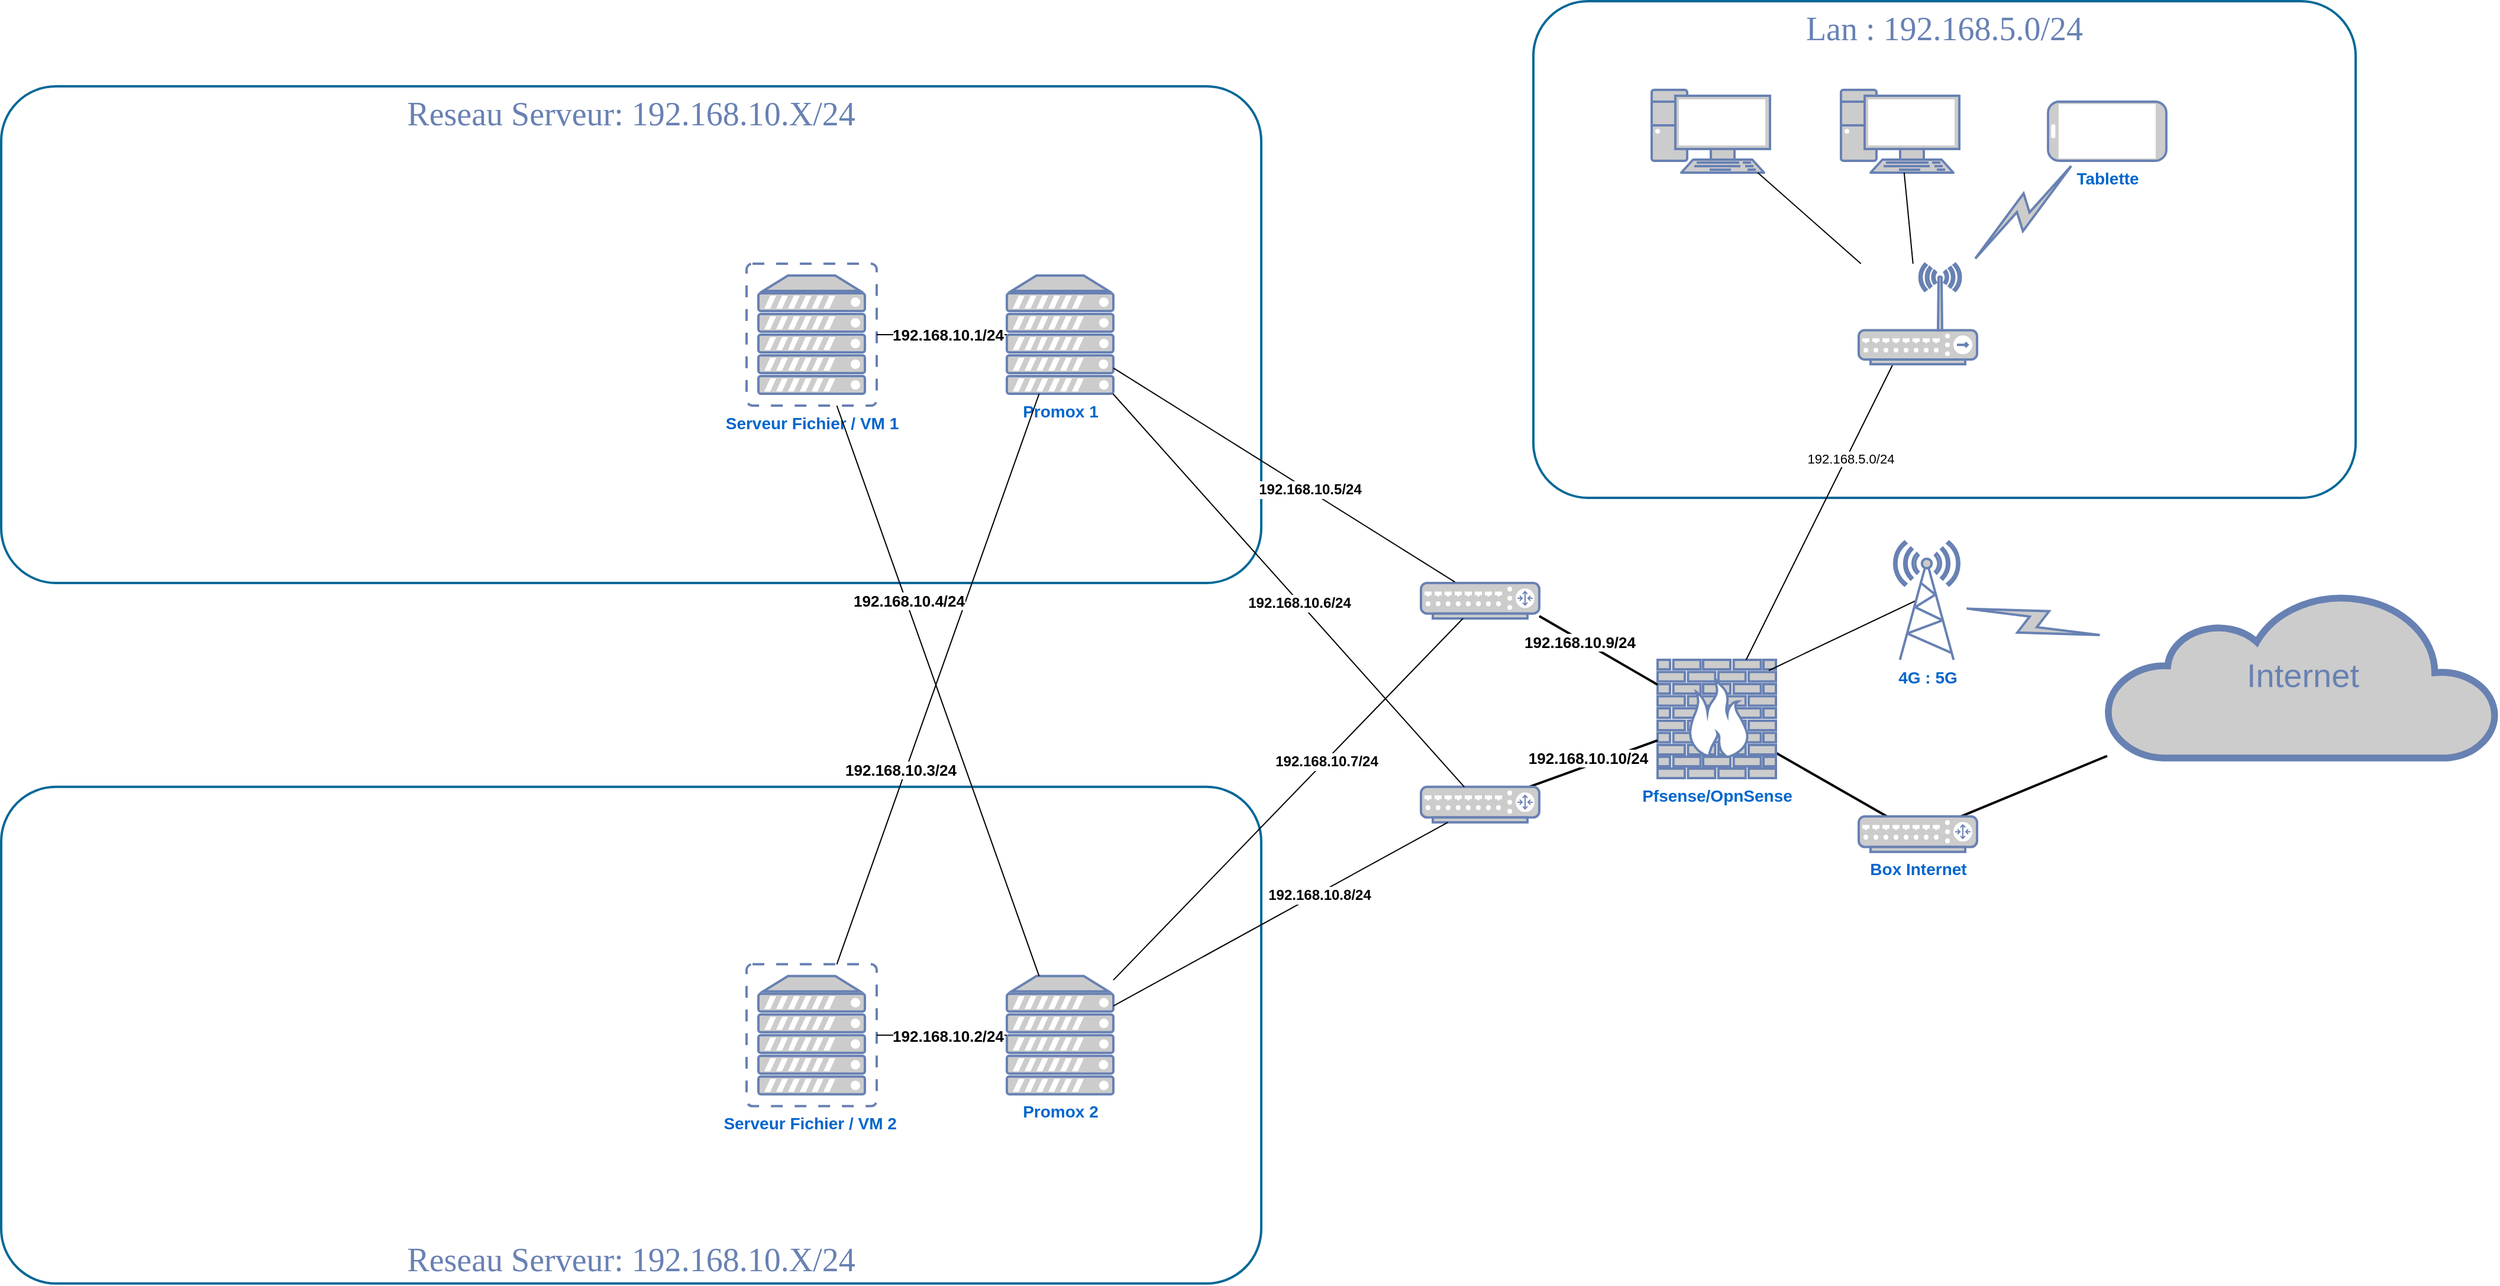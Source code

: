 <mxfile version="13.6.5" type="github">
  <diagram name="Page-1" id="bfe91b75-5d2c-26a0-9c1d-138518896778">
    <mxGraphModel dx="2496" dy="1776" grid="1" gridSize="10" guides="1" tooltips="1" connect="1" arrows="1" fold="1" page="1" pageScale="1" pageWidth="1100" pageHeight="850" background="#ffffff" math="0" shadow="0">
      <root>
        <mxCell id="0" />
        <mxCell id="1" parent="0" />
        <mxCell id="7c3789c024ecab99-81" value="Reseau Serveur: 192.168.10.X/24" style="rounded=1;whiteSpace=wrap;html=1;shadow=0;comic=0;strokeColor=#036897;strokeWidth=2;fillColor=none;fontFamily=Verdana;fontSize=28;fontColor=#6881B3;align=center;arcSize=11;verticalAlign=bottom;" parent="1" vertex="1">
          <mxGeometry x="90" y="954.41" width="1065" height="420" as="geometry" />
        </mxCell>
        <mxCell id="7c3789c024ecab99-79" value="Reseau Serveur: 192.168.10.X/24" style="rounded=1;whiteSpace=wrap;html=1;shadow=0;comic=0;strokeColor=#036897;strokeWidth=2;fillColor=none;fontFamily=Verdana;fontSize=28;fontColor=#6881B3;align=center;arcSize=11;verticalAlign=top;" parent="1" vertex="1">
          <mxGeometry x="90" y="362" width="1065" height="420" as="geometry" />
        </mxCell>
        <mxCell id="7c3789c024ecab99-55" style="edgeStyle=none;html=1;labelBackgroundColor=none;endArrow=none;endFill=0;strokeWidth=2;fontFamily=Verdana;fontSize=28;fontColor=#6881B3;" parent="1" source="7c3789c024ecab99-8" target="7c3789c024ecab99-54" edge="1">
          <mxGeometry relative="1" as="geometry">
            <mxPoint x="1660" y="837.0" as="targetPoint" />
          </mxGeometry>
        </mxCell>
        <mxCell id="7c3789c024ecab99-8" value="&lt;b&gt;&lt;font style=&quot;font-size: 14px&quot;&gt;Pfsense/OpnSense&lt;/font&gt;&lt;/b&gt;" style="fontColor=#0066CC;verticalAlign=top;verticalLabelPosition=bottom;labelPosition=center;align=center;html=1;fillColor=#CCCCCC;strokeColor=#6881B3;gradientColor=none;gradientDirection=north;strokeWidth=2;shape=mxgraph.networks.firewall;rounded=0;shadow=0;comic=0;" parent="1" vertex="1">
          <mxGeometry x="1490" y="847" width="100" height="100" as="geometry" />
        </mxCell>
        <mxCell id="7c3789c024ecab99-52" style="edgeStyle=none;html=1;labelBackgroundColor=none;endArrow=none;endFill=0;strokeWidth=2;fontFamily=Verdana;fontSize=15;fontColor=#036897;" parent="1" source="7c3789c024ecab99-10" target="7c3789c024ecab99-8" edge="1">
          <mxGeometry relative="1" as="geometry">
            <mxPoint x="1550.0" y="917" as="targetPoint" />
          </mxGeometry>
        </mxCell>
        <mxCell id="AFrHU2EzTEkSez1uoTaX-50" value="&lt;b&gt;&lt;font style=&quot;font-size: 13px&quot;&gt;192.168.10.10/24&lt;/font&gt;&lt;/b&gt;" style="edgeLabel;html=1;align=center;verticalAlign=middle;resizable=0;points=[];" vertex="1" connectable="0" parent="7c3789c024ecab99-52">
          <mxGeometry x="-0.406" y="-3" relative="1" as="geometry">
            <mxPoint x="15.47" y="-15.62" as="offset" />
          </mxGeometry>
        </mxCell>
        <mxCell id="7c3789c024ecab99-10" value="" style="fontColor=#0066CC;verticalAlign=top;verticalLabelPosition=bottom;labelPosition=center;align=center;html=1;fillColor=#CCCCCC;strokeColor=#6881B3;gradientColor=none;gradientDirection=north;strokeWidth=2;shape=mxgraph.networks.router;rounded=0;shadow=0;comic=0;" parent="1" vertex="1">
          <mxGeometry x="1290" y="954.41" width="100" height="30" as="geometry" />
        </mxCell>
        <mxCell id="7c3789c024ecab99-53" value="Internet" style="html=1;fillColor=#CCCCCC;strokeColor=#6881B3;gradientColor=none;gradientDirection=north;strokeWidth=2;shape=mxgraph.networks.cloud;fontColor=#6881B3;rounded=0;shadow=0;comic=0;align=center;fontSize=28;" parent="1" vertex="1">
          <mxGeometry x="1870" y="790" width="330" height="140" as="geometry" />
        </mxCell>
        <mxCell id="7c3789c024ecab99-56" style="edgeStyle=none;html=1;labelBackgroundColor=none;endArrow=none;endFill=0;strokeWidth=2;fontFamily=Verdana;fontSize=28;fontColor=#6881B3;" parent="1" source="7c3789c024ecab99-54" target="7c3789c024ecab99-53" edge="1">
          <mxGeometry relative="1" as="geometry" />
        </mxCell>
        <mxCell id="7c3789c024ecab99-54" value="&lt;b&gt;&lt;font style=&quot;font-size: 14px&quot;&gt;Box Internet&lt;/font&gt;&lt;/b&gt;" style="fontColor=#0066CC;verticalAlign=top;verticalLabelPosition=bottom;labelPosition=center;align=center;html=1;fillColor=#CCCCCC;strokeColor=#6881B3;gradientColor=none;gradientDirection=north;strokeWidth=2;shape=mxgraph.networks.router;rounded=0;shadow=0;comic=0;" parent="1" vertex="1">
          <mxGeometry x="1660" y="979.41" width="100" height="30" as="geometry" />
        </mxCell>
        <mxCell id="AFrHU2EzTEkSez1uoTaX-5" value="" style="endArrow=none;html=1;entryX=0.33;entryY=0.5;entryDx=0;entryDy=0;entryPerimeter=0;exitX=0.94;exitY=0.09;exitDx=0;exitDy=0;exitPerimeter=0;" edge="1" parent="1" source="7c3789c024ecab99-8" target="AFrHU2EzTEkSez1uoTaX-6">
          <mxGeometry width="50" height="50" relative="1" as="geometry">
            <mxPoint x="1570" y="815" as="sourcePoint" />
            <mxPoint x="1670" y="800.04" as="targetPoint" />
          </mxGeometry>
        </mxCell>
        <mxCell id="AFrHU2EzTEkSez1uoTaX-6" value="&lt;b&gt;&lt;font style=&quot;font-size: 14px&quot;&gt;4G : 5G&lt;/font&gt;&lt;/b&gt;" style="fontColor=#0066CC;verticalAlign=top;verticalLabelPosition=bottom;labelPosition=center;align=center;html=1;outlineConnect=0;fillColor=#CCCCCC;strokeColor=#6881B3;gradientColor=none;gradientDirection=north;strokeWidth=2;shape=mxgraph.networks.radio_tower;" vertex="1" parent="1">
          <mxGeometry x="1690" y="747" width="55" height="100" as="geometry" />
        </mxCell>
        <mxCell id="AFrHU2EzTEkSez1uoTaX-8" value="" style="fontColor=#0066CC;verticalAlign=top;verticalLabelPosition=bottom;labelPosition=center;align=center;html=1;fillColor=#CCCCCC;strokeColor=#6881B3;gradientColor=none;gradientDirection=north;strokeWidth=2;shape=mxgraph.networks.router;rounded=0;shadow=0;comic=0;" vertex="1" parent="1">
          <mxGeometry x="1290" y="782" width="100" height="30" as="geometry" />
        </mxCell>
        <mxCell id="AFrHU2EzTEkSez1uoTaX-9" style="edgeStyle=none;html=1;labelBackgroundColor=none;endArrow=none;endFill=0;strokeWidth=2;fontFamily=Verdana;fontSize=15;fontColor=#036897;exitX=1;exitY=0.933;exitDx=0;exitDy=0;exitPerimeter=0;entryX=0;entryY=0.21;entryDx=0;entryDy=0;entryPerimeter=0;" edge="1" parent="1" source="AFrHU2EzTEkSez1uoTaX-8" target="7c3789c024ecab99-8">
          <mxGeometry relative="1" as="geometry">
            <mxPoint x="1490" y="911.5" as="targetPoint" />
            <mxPoint x="1390" y="940.5" as="sourcePoint" />
          </mxGeometry>
        </mxCell>
        <mxCell id="AFrHU2EzTEkSez1uoTaX-49" value="&lt;b&gt;&lt;font style=&quot;font-size: 13px&quot;&gt;192.168.10.9/24&lt;/font&gt;&lt;/b&gt;" style="edgeLabel;html=1;align=center;verticalAlign=middle;resizable=0;points=[];" vertex="1" connectable="0" parent="AFrHU2EzTEkSez1uoTaX-9">
          <mxGeometry x="-0.298" y="-2" relative="1" as="geometry">
            <mxPoint as="offset" />
          </mxGeometry>
        </mxCell>
        <object label="&lt;div&gt;&lt;b&gt;&lt;font style=&quot;font-size: 14px&quot;&gt;Serveur Fichier / VM 2&lt;/font&gt;&lt;/b&gt;&amp;nbsp; &lt;/div&gt;" id="AFrHU2EzTEkSez1uoTaX-10">
          <mxCell style="fontColor=#0066CC;verticalAlign=top;verticalLabelPosition=bottom;labelPosition=center;align=center;html=1;outlineConnect=0;fillColor=#CCCCCC;strokeColor=#6881B3;gradientColor=none;gradientDirection=north;strokeWidth=2;shape=mxgraph.networks.virtual_server;" vertex="1" parent="1">
            <mxGeometry x="720" y="1104.41" width="110" height="120" as="geometry" />
          </mxCell>
        </object>
        <mxCell id="AFrHU2EzTEkSez1uoTaX-11" value="&lt;b&gt;&lt;font style=&quot;font-size: 14px&quot;&gt;Promox 1&lt;/font&gt;&lt;/b&gt;" style="fontColor=#0066CC;verticalAlign=top;verticalLabelPosition=bottom;labelPosition=center;align=center;html=1;outlineConnect=0;fillColor=#CCCCCC;strokeColor=#6881B3;gradientColor=none;gradientDirection=north;strokeWidth=2;shape=mxgraph.networks.server;" vertex="1" parent="1">
          <mxGeometry x="940" y="522" width="90" height="100" as="geometry" />
        </mxCell>
        <object label="&lt;b&gt;&lt;font style=&quot;font-size: 14px&quot;&gt;Serveur Fichier / VM 1&lt;/font&gt;&lt;/b&gt;" id="AFrHU2EzTEkSez1uoTaX-12">
          <mxCell style="fontColor=#0066CC;verticalAlign=top;verticalLabelPosition=bottom;labelPosition=center;align=center;html=1;outlineConnect=0;fillColor=#CCCCCC;strokeColor=#6881B3;gradientColor=none;gradientDirection=north;strokeWidth=2;shape=mxgraph.networks.virtual_server;" vertex="1" parent="1">
            <mxGeometry x="720" y="512" width="110" height="120" as="geometry" />
          </mxCell>
        </object>
        <mxCell id="AFrHU2EzTEkSez1uoTaX-14" value="&lt;b&gt;&lt;font style=&quot;font-size: 14px&quot;&gt;Promox 2&lt;/font&gt;&lt;/b&gt;" style="fontColor=#0066CC;verticalAlign=top;verticalLabelPosition=bottom;labelPosition=center;align=center;html=1;outlineConnect=0;fillColor=#CCCCCC;strokeColor=#6881B3;gradientColor=none;gradientDirection=north;strokeWidth=2;shape=mxgraph.networks.server;" vertex="1" parent="1">
          <mxGeometry x="940" y="1114.41" width="90" height="100" as="geometry" />
        </mxCell>
        <mxCell id="AFrHU2EzTEkSez1uoTaX-15" value="" style="endArrow=none;html=1;" edge="1" parent="1" source="AFrHU2EzTEkSez1uoTaX-10" target="AFrHU2EzTEkSez1uoTaX-11">
          <mxGeometry width="50" height="50" relative="1" as="geometry">
            <mxPoint x="910" y="1060" as="sourcePoint" />
            <mxPoint x="967" y="630" as="targetPoint" />
          </mxGeometry>
        </mxCell>
        <mxCell id="AFrHU2EzTEkSez1uoTaX-21" value="&lt;b&gt;&lt;font style=&quot;font-size: 13px&quot;&gt;192.168.10.3/24&lt;/font&gt;&lt;/b&gt;" style="edgeLabel;html=1;align=center;verticalAlign=middle;resizable=0;points=[];" vertex="1" connectable="0" parent="AFrHU2EzTEkSez1uoTaX-15">
          <mxGeometry x="-0.237" y="-2" relative="1" as="geometry">
            <mxPoint x="-13.31" y="18.72" as="offset" />
          </mxGeometry>
        </mxCell>
        <mxCell id="AFrHU2EzTEkSez1uoTaX-16" value="" style="endArrow=none;html=1;" edge="1" parent="1" source="AFrHU2EzTEkSez1uoTaX-11" target="AFrHU2EzTEkSez1uoTaX-12">
          <mxGeometry width="50" height="50" relative="1" as="geometry">
            <mxPoint x="1250" y="590" as="sourcePoint" />
            <mxPoint x="1300" y="540" as="targetPoint" />
          </mxGeometry>
        </mxCell>
        <mxCell id="AFrHU2EzTEkSez1uoTaX-19" value="&lt;div align=&quot;center&quot;&gt;&lt;b&gt;&lt;font style=&quot;font-size: 13px&quot;&gt;192.168.10.1/24&lt;/font&gt;&lt;/b&gt;&lt;/div&gt;" style="edgeLabel;html=1;align=center;verticalAlign=middle;resizable=0;points=[];" vertex="1" connectable="0" parent="AFrHU2EzTEkSez1uoTaX-16">
          <mxGeometry x="0.182" y="-1" relative="1" as="geometry">
            <mxPoint x="15" y="1" as="offset" />
          </mxGeometry>
        </mxCell>
        <mxCell id="AFrHU2EzTEkSez1uoTaX-17" value="" style="endArrow=none;html=1;" edge="1" parent="1" source="AFrHU2EzTEkSez1uoTaX-14" target="AFrHU2EzTEkSez1uoTaX-10">
          <mxGeometry width="50" height="50" relative="1" as="geometry">
            <mxPoint x="840" y="1174.41" as="sourcePoint" />
            <mxPoint x="900" y="1154.41" as="targetPoint" />
          </mxGeometry>
        </mxCell>
        <mxCell id="AFrHU2EzTEkSez1uoTaX-20" value="&lt;b&gt;&lt;font style=&quot;font-size: 13px&quot;&gt;192.168.10.2/24&lt;/font&gt;&lt;/b&gt;" style="edgeLabel;html=1;align=center;verticalAlign=middle;resizable=0;points=[];" vertex="1" connectable="0" parent="AFrHU2EzTEkSez1uoTaX-17">
          <mxGeometry x="-0.436" y="2" relative="1" as="geometry">
            <mxPoint x="-19" y="-2" as="offset" />
          </mxGeometry>
        </mxCell>
        <mxCell id="AFrHU2EzTEkSez1uoTaX-18" value="" style="endArrow=none;html=1;" edge="1" parent="1" source="AFrHU2EzTEkSez1uoTaX-14" target="AFrHU2EzTEkSez1uoTaX-12">
          <mxGeometry width="50" height="50" relative="1" as="geometry">
            <mxPoint x="820" y="1070" as="sourcePoint" />
            <mxPoint x="870" y="1020" as="targetPoint" />
          </mxGeometry>
        </mxCell>
        <mxCell id="AFrHU2EzTEkSez1uoTaX-22" value="&lt;b&gt;&lt;font style=&quot;font-size: 13px&quot;&gt;192.168.10.4/24&lt;/font&gt;&lt;/b&gt;" style="edgeLabel;html=1;align=center;verticalAlign=middle;resizable=0;points=[];" vertex="1" connectable="0" parent="AFrHU2EzTEkSez1uoTaX-18">
          <mxGeometry x="0.269" y="2" relative="1" as="geometry">
            <mxPoint y="-11.76" as="offset" />
          </mxGeometry>
        </mxCell>
        <mxCell id="AFrHU2EzTEkSez1uoTaX-23" value="Lan : 192.168.5.0/24" style="rounded=1;shadow=0;comic=0;strokeColor=#036897;strokeWidth=2;fillColor=none;fontFamily=Verdana;fontSize=28;fontColor=#6881B3;align=center;arcSize=11;verticalAlign=top;html=1;whiteSpace=wrap;labelBackgroundColor=none;labelBorderColor=none;" vertex="1" parent="1">
          <mxGeometry x="1385" y="290" width="695" height="420" as="geometry" />
        </mxCell>
        <mxCell id="AFrHU2EzTEkSez1uoTaX-24" value="" style="fontColor=#0066CC;verticalAlign=top;verticalLabelPosition=bottom;labelPosition=center;align=center;html=1;outlineConnect=0;fillColor=#CCCCCC;strokeColor=#6881B3;gradientColor=none;gradientDirection=north;strokeWidth=2;shape=mxgraph.networks.pc;" vertex="1" parent="1">
          <mxGeometry x="1485" y="365" width="100" height="70" as="geometry" />
        </mxCell>
        <mxCell id="AFrHU2EzTEkSez1uoTaX-25" value="" style="fontColor=#0066CC;verticalAlign=top;verticalLabelPosition=bottom;labelPosition=center;align=center;html=1;outlineConnect=0;fillColor=#CCCCCC;strokeColor=#6881B3;gradientColor=none;gradientDirection=north;strokeWidth=2;shape=mxgraph.networks.pc;" vertex="1" parent="1">
          <mxGeometry x="1645" y="365" width="100" height="70" as="geometry" />
        </mxCell>
        <mxCell id="AFrHU2EzTEkSez1uoTaX-26" value="&lt;div&gt;&lt;b&gt;&lt;font style=&quot;font-size: 14px&quot;&gt;Tablette&lt;/font&gt;&lt;/b&gt;&lt;/div&gt;" style="fontColor=#0066CC;verticalAlign=top;verticalLabelPosition=bottom;labelPosition=center;align=center;html=1;outlineConnect=0;fillColor=#CCCCCC;strokeColor=#6881B3;gradientColor=none;gradientDirection=north;strokeWidth=2;shape=mxgraph.networks.mobile;shadow=0;rotation=0;labelBorderColor=none;direction=south;" vertex="1" parent="1">
          <mxGeometry x="1820" y="375" width="100" height="50" as="geometry" />
        </mxCell>
        <mxCell id="AFrHU2EzTEkSez1uoTaX-29" value="" style="endArrow=none;html=1;" edge="1" parent="1" source="7c3789c024ecab99-8" target="AFrHU2EzTEkSez1uoTaX-46">
          <mxGeometry width="50" height="50" relative="1" as="geometry">
            <mxPoint x="1550" y="820" as="sourcePoint" />
            <mxPoint x="1621.04" y="590" as="targetPoint" />
          </mxGeometry>
        </mxCell>
        <mxCell id="AFrHU2EzTEkSez1uoTaX-32" value="192.168.5.0/24" style="edgeLabel;html=1;align=center;verticalAlign=middle;resizable=0;points=[];" vertex="1" connectable="0" parent="AFrHU2EzTEkSez1uoTaX-29">
          <mxGeometry x="0.367" y="-3" relative="1" as="geometry">
            <mxPoint as="offset" />
          </mxGeometry>
        </mxCell>
        <mxCell id="AFrHU2EzTEkSez1uoTaX-33" value="" style="endArrow=none;html=1;entryX=0.287;entryY=-0.028;entryDx=0;entryDy=0;entryPerimeter=0;" edge="1" parent="1" source="AFrHU2EzTEkSez1uoTaX-11" target="AFrHU2EzTEkSez1uoTaX-8">
          <mxGeometry width="50" height="50" relative="1" as="geometry">
            <mxPoint x="1180" y="980" as="sourcePoint" />
            <mxPoint x="1250" y="740" as="targetPoint" />
          </mxGeometry>
        </mxCell>
        <mxCell id="AFrHU2EzTEkSez1uoTaX-38" value="&lt;font style=&quot;font-size: 12px&quot;&gt;&lt;b&gt;&lt;font style=&quot;font-size: 12px&quot;&gt;192.168.10.5/24&lt;/font&gt;&lt;/b&gt;&lt;/font&gt;" style="edgeLabel;html=1;align=center;verticalAlign=middle;resizable=0;points=[];" vertex="1" connectable="0" parent="AFrHU2EzTEkSez1uoTaX-33">
          <mxGeometry x="0.148" y="1" relative="1" as="geometry">
            <mxPoint as="offset" />
          </mxGeometry>
        </mxCell>
        <mxCell id="AFrHU2EzTEkSez1uoTaX-34" value="" style="endArrow=none;html=1;" edge="1" parent="1" source="AFrHU2EzTEkSez1uoTaX-11" target="7c3789c024ecab99-10">
          <mxGeometry width="50" height="50" relative="1" as="geometry">
            <mxPoint x="1155" y="885" as="sourcePoint" />
            <mxPoint x="1205" y="835" as="targetPoint" />
          </mxGeometry>
        </mxCell>
        <mxCell id="AFrHU2EzTEkSez1uoTaX-39" value="&lt;font style=&quot;font-size: 12px&quot;&gt;&lt;b&gt;&lt;font style=&quot;font-size: 12px&quot;&gt;192.168.10.6/24&lt;/font&gt;&lt;/b&gt;&lt;/font&gt;" style="edgeLabel;html=1;align=center;verticalAlign=middle;resizable=0;points=[];" vertex="1" connectable="0" parent="AFrHU2EzTEkSez1uoTaX-34">
          <mxGeometry x="0.061" relative="1" as="geometry">
            <mxPoint as="offset" />
          </mxGeometry>
        </mxCell>
        <mxCell id="AFrHU2EzTEkSez1uoTaX-35" value="" style="endArrow=none;html=1;" edge="1" parent="1" source="AFrHU2EzTEkSez1uoTaX-14" target="AFrHU2EzTEkSez1uoTaX-8">
          <mxGeometry width="50" height="50" relative="1" as="geometry">
            <mxPoint x="1090" y="900" as="sourcePoint" />
            <mxPoint x="1140" y="850" as="targetPoint" />
          </mxGeometry>
        </mxCell>
        <mxCell id="AFrHU2EzTEkSez1uoTaX-40" value="&lt;font style=&quot;font-size: 12px&quot;&gt;&lt;b&gt;&lt;font style=&quot;font-size: 12px&quot;&gt;192.168.10.7/24&lt;/font&gt;&lt;/b&gt;&lt;/font&gt;" style="edgeLabel;html=1;align=center;verticalAlign=middle;resizable=0;points=[];" vertex="1" connectable="0" parent="AFrHU2EzTEkSez1uoTaX-35">
          <mxGeometry x="0.214" relative="1" as="geometry">
            <mxPoint as="offset" />
          </mxGeometry>
        </mxCell>
        <mxCell id="AFrHU2EzTEkSez1uoTaX-37" value="" style="endArrow=none;html=1;" edge="1" parent="1" source="AFrHU2EzTEkSez1uoTaX-14" target="7c3789c024ecab99-10">
          <mxGeometry width="50" height="50" relative="1" as="geometry">
            <mxPoint x="1180" y="980" as="sourcePoint" />
            <mxPoint x="1280" y="980" as="targetPoint" />
          </mxGeometry>
        </mxCell>
        <mxCell id="AFrHU2EzTEkSez1uoTaX-41" value="&lt;font style=&quot;font-size: 12px&quot;&gt;&lt;b&gt;&lt;font style=&quot;font-size: 12px&quot;&gt;192.168.10.8/24&lt;/font&gt;&lt;/b&gt;&lt;/font&gt;" style="edgeLabel;html=1;align=center;verticalAlign=middle;resizable=0;points=[];" vertex="1" connectable="0" parent="AFrHU2EzTEkSez1uoTaX-37">
          <mxGeometry x="0.225" y="-2" relative="1" as="geometry">
            <mxPoint y="-1" as="offset" />
          </mxGeometry>
        </mxCell>
        <mxCell id="AFrHU2EzTEkSez1uoTaX-42" value="" style="endArrow=none;html=1;" edge="1" parent="1" source="AFrHU2EzTEkSez1uoTaX-46" target="AFrHU2EzTEkSez1uoTaX-24">
          <mxGeometry width="50" height="50" relative="1" as="geometry">
            <mxPoint x="1617.286" y="560" as="sourcePoint" />
            <mxPoint x="1585" y="475" as="targetPoint" />
          </mxGeometry>
        </mxCell>
        <mxCell id="AFrHU2EzTEkSez1uoTaX-43" value="" style="endArrow=none;html=1;" edge="1" parent="1" source="AFrHU2EzTEkSez1uoTaX-46" target="AFrHU2EzTEkSez1uoTaX-25">
          <mxGeometry width="50" height="50" relative="1" as="geometry">
            <mxPoint x="1631.0" y="560" as="sourcePoint" />
            <mxPoint x="1725" y="462" as="targetPoint" />
          </mxGeometry>
        </mxCell>
        <mxCell id="AFrHU2EzTEkSez1uoTaX-46" value="" style="fontColor=#0066CC;verticalAlign=top;verticalLabelPosition=bottom;labelPosition=center;align=center;html=1;outlineConnect=0;fillColor=#CCCCCC;strokeColor=#6881B3;gradientColor=none;gradientDirection=north;strokeWidth=2;shape=mxgraph.networks.wireless_hub;shadow=0;labelBackgroundColor=none;" vertex="1" parent="1">
          <mxGeometry x="1660" y="512" width="100" height="85" as="geometry" />
        </mxCell>
        <mxCell id="AFrHU2EzTEkSez1uoTaX-47" value="" style="html=1;outlineConnect=0;fillColor=#CCCCCC;strokeColor=#6881B3;gradientColor=none;gradientDirection=north;strokeWidth=2;shape=mxgraph.networks.comm_link_edge;html=1;" edge="1" parent="1" source="AFrHU2EzTEkSez1uoTaX-46" target="AFrHU2EzTEkSez1uoTaX-26">
          <mxGeometry width="100" height="100" relative="1" as="geometry">
            <mxPoint x="1830" y="570" as="sourcePoint" />
            <mxPoint x="1930" y="470" as="targetPoint" />
          </mxGeometry>
        </mxCell>
        <mxCell id="AFrHU2EzTEkSez1uoTaX-48" value="" style="html=1;outlineConnect=0;fillColor=#CCCCCC;strokeColor=#6881B3;gradientColor=none;gradientDirection=north;strokeWidth=2;shape=mxgraph.networks.comm_link_edge;html=1;" edge="1" parent="1" source="AFrHU2EzTEkSez1uoTaX-6" target="7c3789c024ecab99-53">
          <mxGeometry width="100" height="100" relative="1" as="geometry">
            <mxPoint x="1800" y="840" as="sourcePoint" />
            <mxPoint x="1900" y="740" as="targetPoint" />
          </mxGeometry>
        </mxCell>
      </root>
    </mxGraphModel>
  </diagram>
</mxfile>
